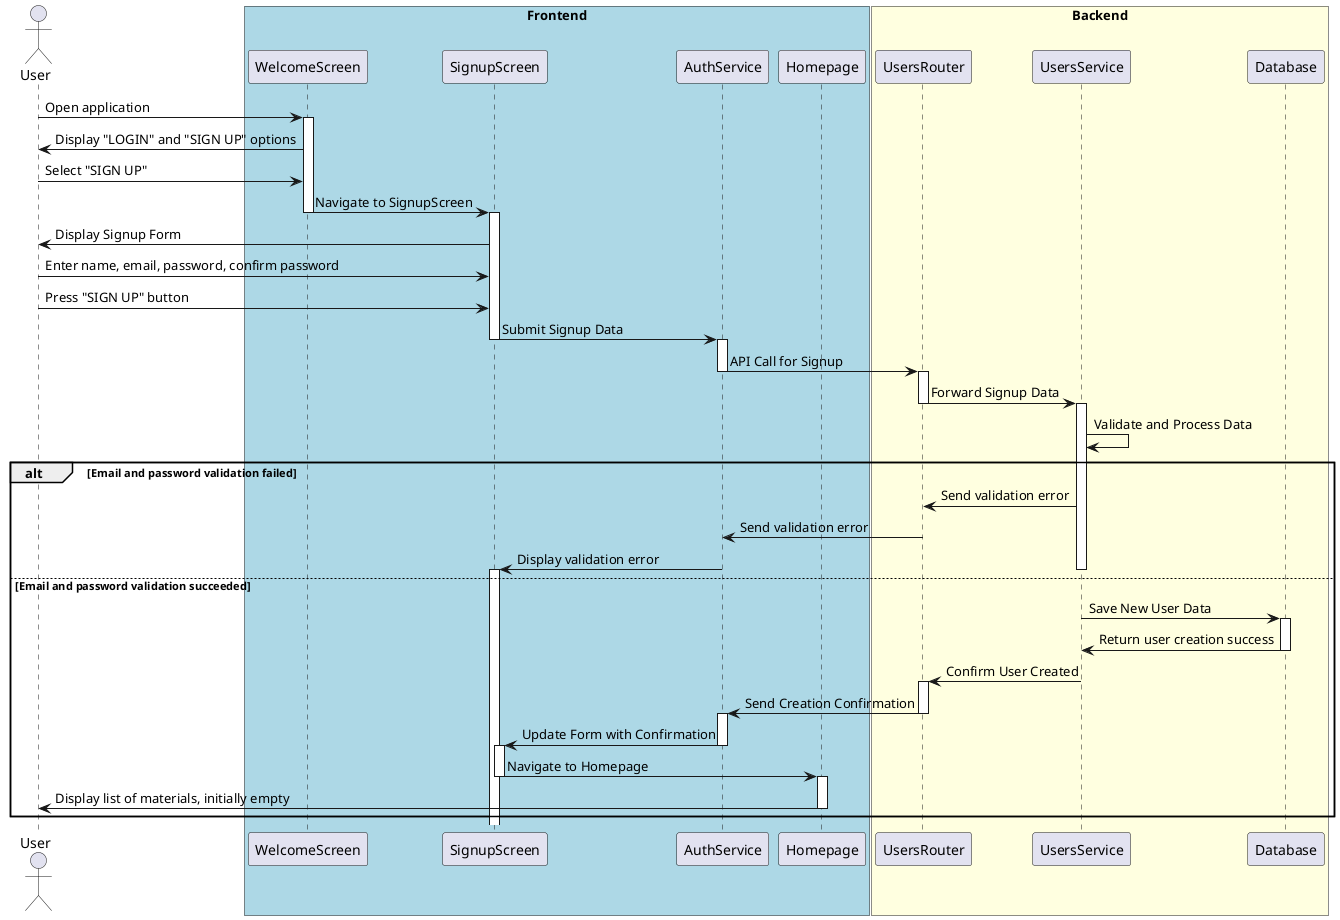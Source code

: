@startuml

actor User

box "Frontend" #LightBlue
    participant WelcomeScreen as WS
    participant SignupScreen as SS
    participant AuthService as AS
    participant Homepage as HP
end box

box "Backend" #LightYellow
    participant UsersRouter as UR
    participant UsersService as US
    participant Database as DB
end box

User -> WS: Open application
activate WS
WS -> User: Display "LOGIN" and "SIGN UP" options
User -> WS: Select "SIGN UP"
WS -> SS: Navigate to SignupScreen
deactivate WS
activate SS
SS -> User: Display Signup Form
User -> SS: Enter name, email, password, confirm password
User -> SS: Press "SIGN UP" button
SS -> AS: Submit Signup Data
deactivate SS
activate AS
AS -> UR: API Call for Signup
deactivate AS
activate UR
UR -> US: Forward Signup Data
deactivate UR
activate US
US -> US: Validate and Process Data
alt Email and password validation failed
    US -> UR: Send validation error
    UR -> AS: Send validation error
    AS -> SS: Display validation error
    deactivate US
    deactivate UR
    deactivate AS
    activate SS
else Email and password validation succeeded
    US -> DB: Save New User Data
    activate DB
    DB -> US: Return user creation success
    deactivate DB
    US -> UR: Confirm User Created
    activate UR
    UR -> AS: Send Creation Confirmation
    deactivate UR
    activate AS
    AS -> SS: Update Form with Confirmation
    deactivate AS
    activate SS
    SS -> HP: Navigate to Homepage
    deactivate SS
    activate HP
    HP -> User: Display list of materials, initially empty
    deactivate HP
end

@enduml